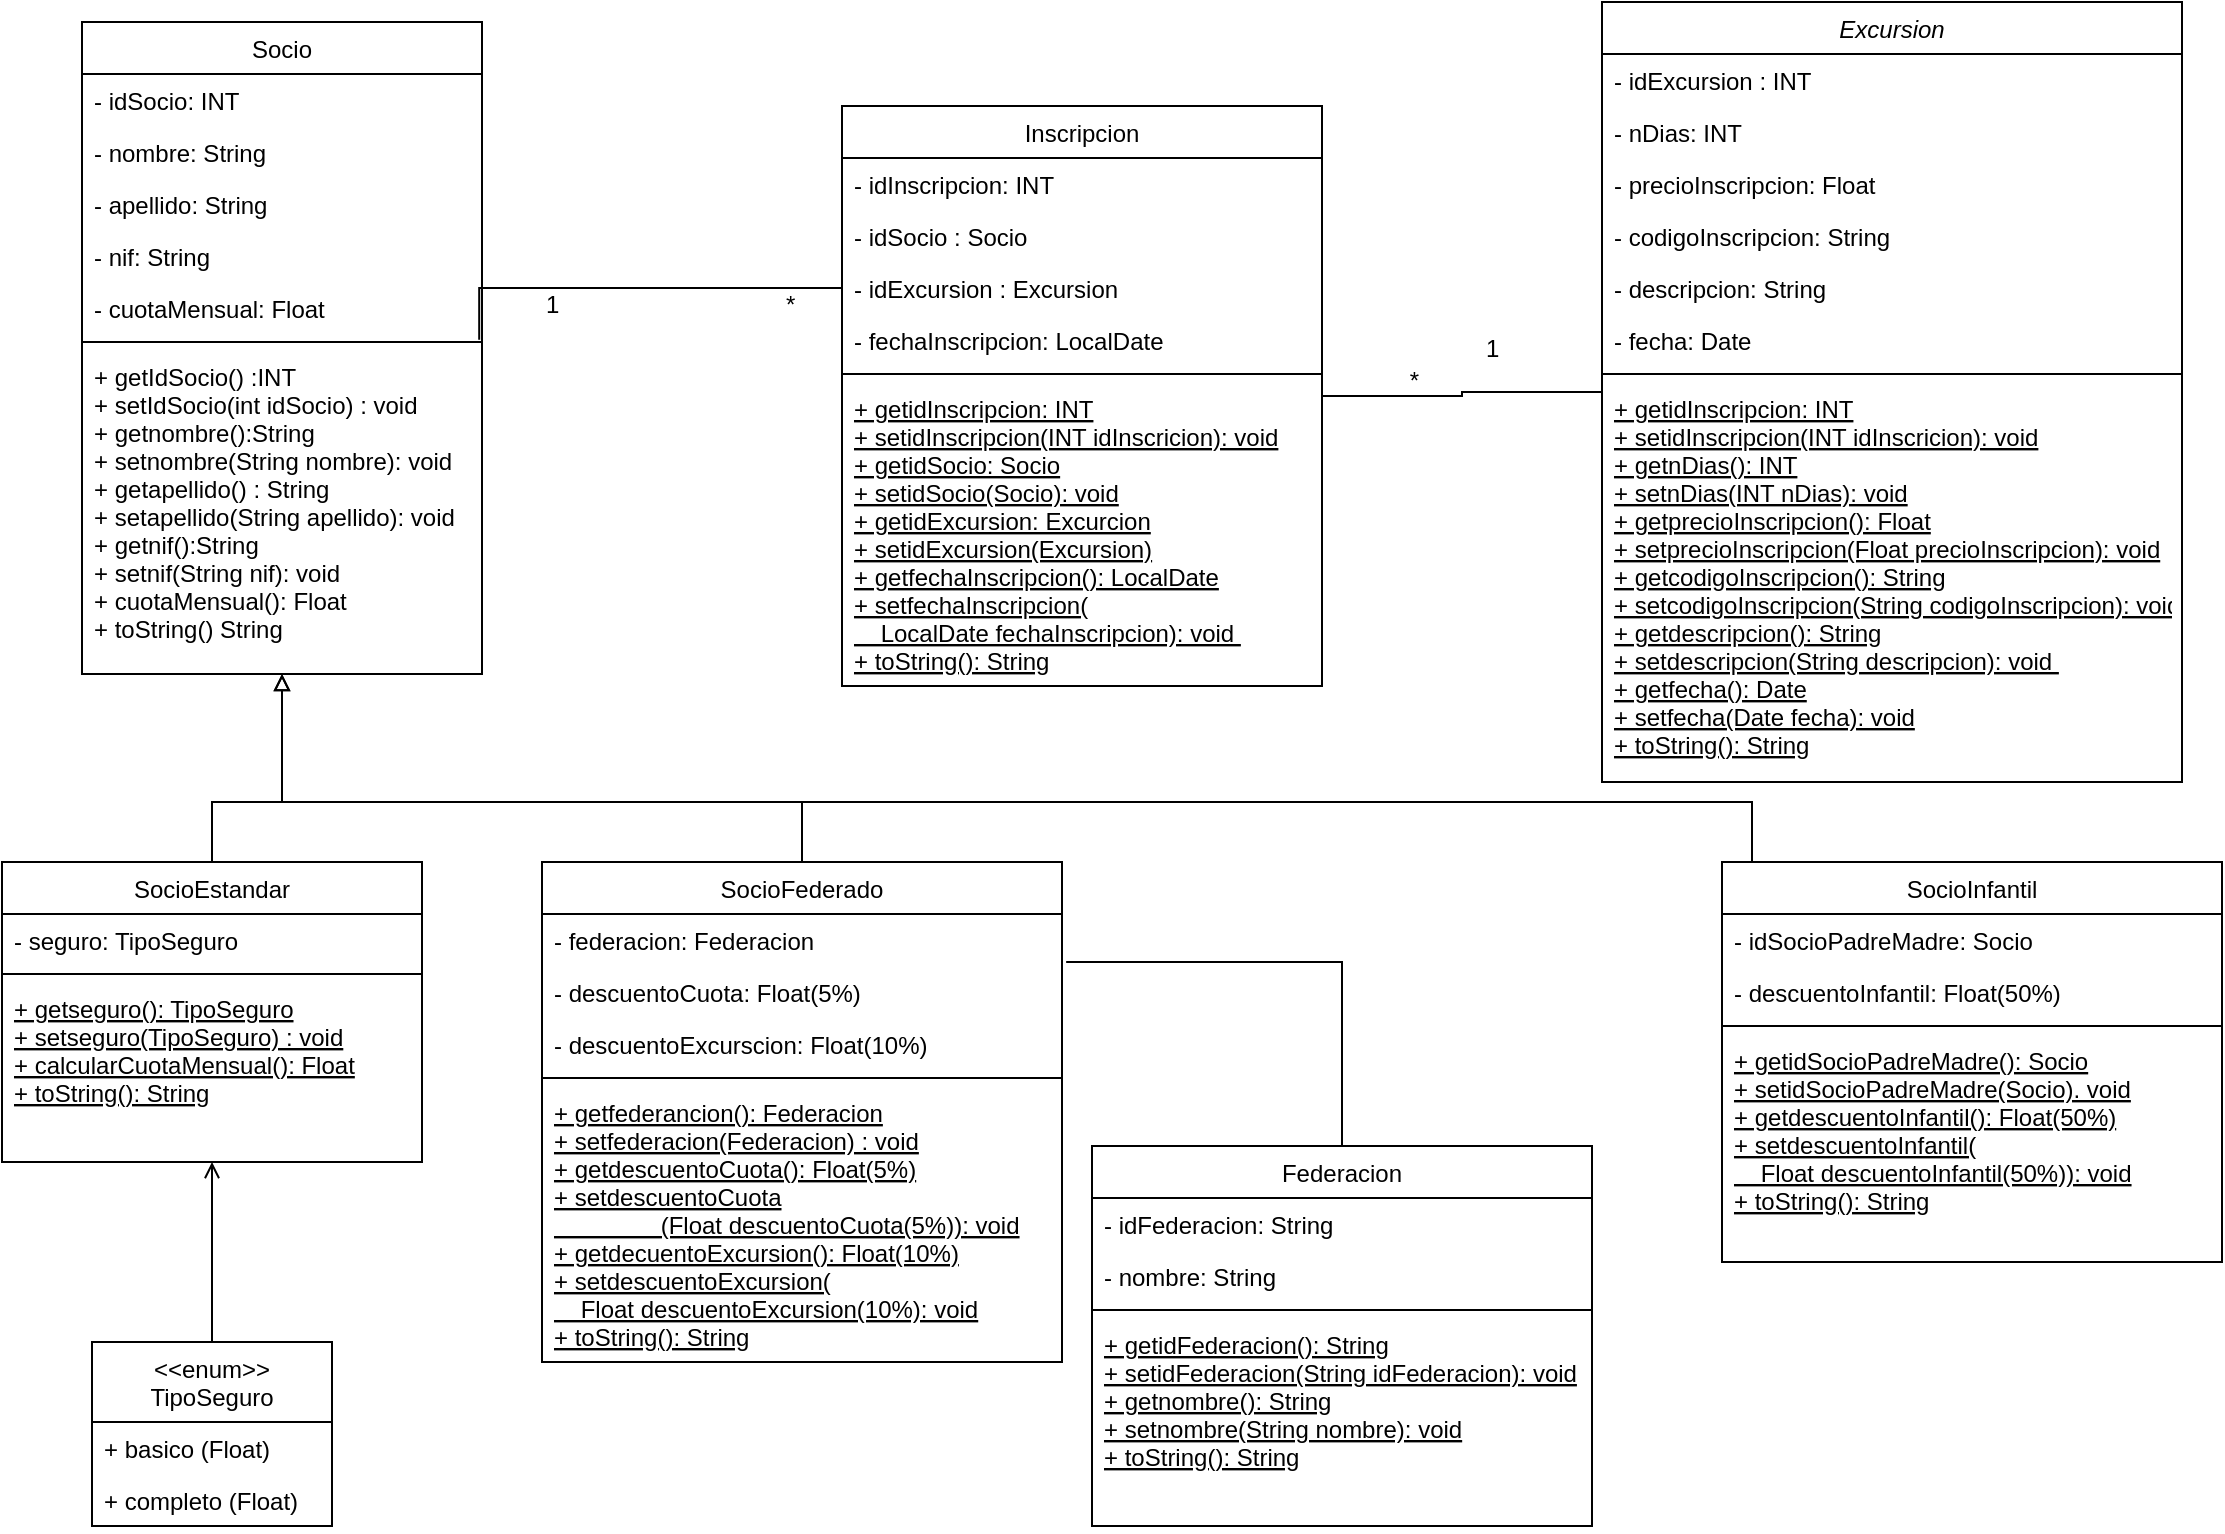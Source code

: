 <mxfile version="24.7.17">
  <diagram id="C5RBs43oDa-KdzZeNtuy" name="Page-1">
    <mxGraphModel dx="1224" dy="498" grid="1" gridSize="10" guides="1" tooltips="1" connect="1" arrows="1" fold="1" page="1" pageScale="1" pageWidth="1169" pageHeight="827" math="0" shadow="0">
      <root>
        <mxCell id="WIyWlLk6GJQsqaUBKTNV-0" />
        <mxCell id="WIyWlLk6GJQsqaUBKTNV-1" parent="WIyWlLk6GJQsqaUBKTNV-0" />
        <mxCell id="zkfFHV4jXpPFQw0GAbJ--0" value="Excursion&#xa;" style="swimlane;fontStyle=2;align=center;verticalAlign=top;childLayout=stackLayout;horizontal=1;startSize=26;horizontalStack=0;resizeParent=1;resizeLast=0;collapsible=1;marginBottom=0;rounded=0;shadow=0;strokeWidth=1;" parent="WIyWlLk6GJQsqaUBKTNV-1" vertex="1">
          <mxGeometry x="840" y="10" width="290" height="390" as="geometry">
            <mxRectangle x="230" y="140" width="160" height="26" as="alternateBounds" />
          </mxGeometry>
        </mxCell>
        <mxCell id="zkfFHV4jXpPFQw0GAbJ--1" value="- idExcursion : INT" style="text;align=left;verticalAlign=top;spacingLeft=4;spacingRight=4;overflow=hidden;rotatable=0;points=[[0,0.5],[1,0.5]];portConstraint=eastwest;" parent="zkfFHV4jXpPFQw0GAbJ--0" vertex="1">
          <mxGeometry y="26" width="290" height="26" as="geometry" />
        </mxCell>
        <mxCell id="zkfFHV4jXpPFQw0GAbJ--2" value="- nDias: INT" style="text;align=left;verticalAlign=top;spacingLeft=4;spacingRight=4;overflow=hidden;rotatable=0;points=[[0,0.5],[1,0.5]];portConstraint=eastwest;rounded=0;shadow=0;html=0;" parent="zkfFHV4jXpPFQw0GAbJ--0" vertex="1">
          <mxGeometry y="52" width="290" height="26" as="geometry" />
        </mxCell>
        <mxCell id="zkfFHV4jXpPFQw0GAbJ--3" value="- precioInscripcion: Float" style="text;align=left;verticalAlign=top;spacingLeft=4;spacingRight=4;overflow=hidden;rotatable=0;points=[[0,0.5],[1,0.5]];portConstraint=eastwest;rounded=0;shadow=0;html=0;" parent="zkfFHV4jXpPFQw0GAbJ--0" vertex="1">
          <mxGeometry y="78" width="290" height="26" as="geometry" />
        </mxCell>
        <mxCell id="a6Puq6xfAJlANv2WVCX3-5" value="- codigoInscripcion: String" style="text;align=left;verticalAlign=top;spacingLeft=4;spacingRight=4;overflow=hidden;rotatable=0;points=[[0,0.5],[1,0.5]];portConstraint=eastwest;rounded=0;shadow=0;html=0;" parent="zkfFHV4jXpPFQw0GAbJ--0" vertex="1">
          <mxGeometry y="104" width="290" height="26" as="geometry" />
        </mxCell>
        <mxCell id="5F6NCUZj9R-Gj69XtFrc-3" value="- descripcion: String" style="text;align=left;verticalAlign=top;spacingLeft=4;spacingRight=4;overflow=hidden;rotatable=0;points=[[0,0.5],[1,0.5]];portConstraint=eastwest;" vertex="1" parent="zkfFHV4jXpPFQw0GAbJ--0">
          <mxGeometry y="130" width="290" height="26" as="geometry" />
        </mxCell>
        <mxCell id="a6Puq6xfAJlANv2WVCX3-2" value="- fecha: Date" style="text;align=left;verticalAlign=top;spacingLeft=4;spacingRight=4;overflow=hidden;rotatable=0;points=[[0,0.5],[1,0.5]];portConstraint=eastwest;rounded=0;shadow=0;html=0;" parent="zkfFHV4jXpPFQw0GAbJ--0" vertex="1">
          <mxGeometry y="156" width="290" height="26" as="geometry" />
        </mxCell>
        <mxCell id="zkfFHV4jXpPFQw0GAbJ--4" value="" style="line;html=1;strokeWidth=1;align=left;verticalAlign=middle;spacingTop=-1;spacingLeft=3;spacingRight=3;rotatable=0;labelPosition=right;points=[];portConstraint=eastwest;" parent="zkfFHV4jXpPFQw0GAbJ--0" vertex="1">
          <mxGeometry y="182" width="290" height="8" as="geometry" />
        </mxCell>
        <mxCell id="5F6NCUZj9R-Gj69XtFrc-2" value="+ getidInscripcion: INT&#xa;+ setidInscripcion(INT idInscricion): void&#xa;+ getnDias(): INT&#xa;+ setnDias(INT nDias): void&#xa;+ getprecioInscripcion(): Float&#xa;+ setprecioInscripcion(Float precioInscripcion): void&#xa;+ getcodigoInscripcion(): String&#xa;+ setcodigoInscripcion(String codigoInscripcion): void&#xa;+ getdescripcion(): String&#xa;+ setdescripcion(String descripcion): void &#xa;+ getfecha(): Date&#xa;+ setfecha(Date fecha): void&#xa;+ toString(): String&#xa;" style="text;align=left;verticalAlign=top;spacingLeft=4;spacingRight=4;overflow=hidden;rotatable=0;points=[[0,0.5],[1,0.5]];portConstraint=eastwest;fontStyle=4" vertex="1" parent="zkfFHV4jXpPFQw0GAbJ--0">
          <mxGeometry y="190" width="290" height="190" as="geometry" />
        </mxCell>
        <mxCell id="a6Puq6xfAJlANv2WVCX3-32" style="edgeStyle=orthogonalEdgeStyle;rounded=0;orthogonalLoop=1;jettySize=auto;html=1;entryX=0.5;entryY=1;entryDx=0;entryDy=0;endArrow=open;endFill=0;" parent="WIyWlLk6GJQsqaUBKTNV-1" source="zkfFHV4jXpPFQw0GAbJ--6" target="a6Puq6xfAJlANv2WVCX3-37" edge="1">
          <mxGeometry relative="1" as="geometry">
            <Array as="points">
              <mxPoint x="145" y="650" />
              <mxPoint x="145" y="650" />
            </Array>
          </mxGeometry>
        </mxCell>
        <mxCell id="zkfFHV4jXpPFQw0GAbJ--6" value="&lt;&lt;enum&gt;&gt;&#xa;TipoSeguro" style="swimlane;fontStyle=0;align=center;verticalAlign=top;childLayout=stackLayout;horizontal=1;startSize=40;horizontalStack=0;resizeParent=1;resizeLast=0;collapsible=1;marginBottom=0;rounded=0;shadow=0;strokeWidth=1;" parent="WIyWlLk6GJQsqaUBKTNV-1" vertex="1">
          <mxGeometry x="85" y="680" width="120" height="92" as="geometry">
            <mxRectangle x="130" y="380" width="160" height="26" as="alternateBounds" />
          </mxGeometry>
        </mxCell>
        <mxCell id="zkfFHV4jXpPFQw0GAbJ--8" value="+ basico (Float)" style="text;align=left;verticalAlign=top;spacingLeft=4;spacingRight=4;overflow=hidden;rotatable=0;points=[[0,0.5],[1,0.5]];portConstraint=eastwest;rounded=0;shadow=0;html=0;" parent="zkfFHV4jXpPFQw0GAbJ--6" vertex="1">
          <mxGeometry y="40" width="120" height="26" as="geometry" />
        </mxCell>
        <mxCell id="a6Puq6xfAJlANv2WVCX3-43" value="+ completo (Float)" style="text;align=left;verticalAlign=top;spacingLeft=4;spacingRight=4;overflow=hidden;rotatable=0;points=[[0,0.5],[1,0.5]];portConstraint=eastwest;rounded=0;shadow=0;html=0;" parent="zkfFHV4jXpPFQw0GAbJ--6" vertex="1">
          <mxGeometry y="66" width="120" height="26" as="geometry" />
        </mxCell>
        <mxCell id="a6Puq6xfAJlANv2WVCX3-35" style="edgeStyle=orthogonalEdgeStyle;rounded=0;orthogonalLoop=1;jettySize=auto;html=1;exitX=0.5;exitY=0;exitDx=0;exitDy=0;endArrow=none;endFill=0;" parent="WIyWlLk6GJQsqaUBKTNV-1" source="zkfFHV4jXpPFQw0GAbJ--13" edge="1">
          <mxGeometry relative="1" as="geometry">
            <mxPoint x="565" y="410" as="targetPoint" />
            <Array as="points">
              <mxPoint x="565" y="410" />
            </Array>
          </mxGeometry>
        </mxCell>
        <mxCell id="zkfFHV4jXpPFQw0GAbJ--13" value="SocioFederado" style="swimlane;fontStyle=0;align=center;verticalAlign=top;childLayout=stackLayout;horizontal=1;startSize=26;horizontalStack=0;resizeParent=1;resizeLast=0;collapsible=1;marginBottom=0;rounded=0;shadow=0;strokeWidth=1;" parent="WIyWlLk6GJQsqaUBKTNV-1" vertex="1">
          <mxGeometry x="310" y="440" width="260" height="250" as="geometry">
            <mxRectangle x="340" y="380" width="170" height="26" as="alternateBounds" />
          </mxGeometry>
        </mxCell>
        <mxCell id="a6Puq6xfAJlANv2WVCX3-21" value="- federacion: Federacion" style="text;align=left;verticalAlign=top;spacingLeft=4;spacingRight=4;overflow=hidden;rotatable=0;points=[[0,0.5],[1,0.5]];portConstraint=eastwest;" parent="zkfFHV4jXpPFQw0GAbJ--13" vertex="1">
          <mxGeometry y="26" width="260" height="26" as="geometry" />
        </mxCell>
        <mxCell id="a6Puq6xfAJlANv2WVCX3-22" value="- descuentoCuota: Float(5%)" style="text;align=left;verticalAlign=top;spacingLeft=4;spacingRight=4;overflow=hidden;rotatable=0;points=[[0,0.5],[1,0.5]];portConstraint=eastwest;" parent="zkfFHV4jXpPFQw0GAbJ--13" vertex="1">
          <mxGeometry y="52" width="260" height="26" as="geometry" />
        </mxCell>
        <mxCell id="a6Puq6xfAJlANv2WVCX3-20" value="- descuentoExcurscion: Float(10%)" style="text;align=left;verticalAlign=top;spacingLeft=4;spacingRight=4;overflow=hidden;rotatable=0;points=[[0,0.5],[1,0.5]];portConstraint=eastwest;" parent="zkfFHV4jXpPFQw0GAbJ--13" vertex="1">
          <mxGeometry y="78" width="260" height="26" as="geometry" />
        </mxCell>
        <mxCell id="zkfFHV4jXpPFQw0GAbJ--15" value="" style="line;html=1;strokeWidth=1;align=left;verticalAlign=middle;spacingTop=-1;spacingLeft=3;spacingRight=3;rotatable=0;labelPosition=right;points=[];portConstraint=eastwest;" parent="zkfFHV4jXpPFQw0GAbJ--13" vertex="1">
          <mxGeometry y="104" width="260" height="8" as="geometry" />
        </mxCell>
        <mxCell id="a6Puq6xfAJlANv2WVCX3-47" value="+ getfederancion(): Federacion&#xa;+ setfederacion(Federacion) : void&#xa;+ getdescuentoCuota(): Float(5%)&#xa;+ setdescuentoCuota&#xa;                (Float descuentoCuota(5%)): void&#xa;+ getdecuentoExcursion(): Float(10%)&#xa;+ setdescuentoExcursion(&#xa;    Float descuentoExcursion(10%): void&#xa;+ toString(): String&#xa;" style="text;align=left;verticalAlign=top;spacingLeft=4;spacingRight=4;overflow=hidden;rotatable=0;points=[[0,0.5],[1,0.5]];portConstraint=eastwest;fontStyle=4" parent="zkfFHV4jXpPFQw0GAbJ--13" vertex="1">
          <mxGeometry y="112" width="260" height="138" as="geometry" />
        </mxCell>
        <mxCell id="a6Puq6xfAJlANv2WVCX3-14" value="" style="edgeStyle=elbowEdgeStyle;rounded=0;orthogonalLoop=1;jettySize=auto;html=1;entryX=0.993;entryY=0.357;entryDx=0;entryDy=0;entryPerimeter=0;endArrow=none;endFill=0;elbow=vertical;exitX=0;exitY=0.5;exitDx=0;exitDy=0;" parent="WIyWlLk6GJQsqaUBKTNV-1" source="zkfFHV4jXpPFQw0GAbJ--21" target="a6Puq6xfAJlANv2WVCX3-10" edge="1">
          <mxGeometry relative="1" as="geometry">
            <Array as="points">
              <mxPoint x="400" y="153" />
            </Array>
          </mxGeometry>
        </mxCell>
        <mxCell id="zkfFHV4jXpPFQw0GAbJ--17" value="Inscripcion" style="swimlane;fontStyle=0;align=center;verticalAlign=top;childLayout=stackLayout;horizontal=1;startSize=26;horizontalStack=0;resizeParent=1;resizeLast=0;collapsible=1;marginBottom=0;rounded=0;shadow=0;strokeWidth=1;" parent="WIyWlLk6GJQsqaUBKTNV-1" vertex="1">
          <mxGeometry x="460" y="62" width="240" height="290" as="geometry">
            <mxRectangle x="550" y="140" width="160" height="26" as="alternateBounds" />
          </mxGeometry>
        </mxCell>
        <mxCell id="zkfFHV4jXpPFQw0GAbJ--18" value="- idInscripcion: INT" style="text;align=left;verticalAlign=top;spacingLeft=4;spacingRight=4;overflow=hidden;rotatable=0;points=[[0,0.5],[1,0.5]];portConstraint=eastwest;" parent="zkfFHV4jXpPFQw0GAbJ--17" vertex="1">
          <mxGeometry y="26" width="240" height="26" as="geometry" />
        </mxCell>
        <mxCell id="zkfFHV4jXpPFQw0GAbJ--19" value="- idSocio : Socio" style="text;align=left;verticalAlign=top;spacingLeft=4;spacingRight=4;overflow=hidden;rotatable=0;points=[[0,0.5],[1,0.5]];portConstraint=eastwest;rounded=0;shadow=0;html=0;" parent="zkfFHV4jXpPFQw0GAbJ--17" vertex="1">
          <mxGeometry y="52" width="240" height="26" as="geometry" />
        </mxCell>
        <mxCell id="zkfFHV4jXpPFQw0GAbJ--21" value="- idExcursion : Excursion" style="text;align=left;verticalAlign=top;spacingLeft=4;spacingRight=4;overflow=hidden;rotatable=0;points=[[0,0.5],[1,0.5]];portConstraint=eastwest;rounded=0;shadow=0;html=0;" parent="zkfFHV4jXpPFQw0GAbJ--17" vertex="1">
          <mxGeometry y="78" width="240" height="26" as="geometry" />
        </mxCell>
        <mxCell id="5F6NCUZj9R-Gj69XtFrc-4" value="- fechaInscripcion: LocalDate" style="text;align=left;verticalAlign=top;spacingLeft=4;spacingRight=4;overflow=hidden;rotatable=0;points=[[0,0.5],[1,0.5]];portConstraint=eastwest;rounded=0;shadow=0;html=0;" vertex="1" parent="zkfFHV4jXpPFQw0GAbJ--17">
          <mxGeometry y="104" width="240" height="26" as="geometry" />
        </mxCell>
        <mxCell id="zkfFHV4jXpPFQw0GAbJ--23" value="" style="line;html=1;strokeWidth=1;align=left;verticalAlign=middle;spacingTop=-1;spacingLeft=3;spacingRight=3;rotatable=0;labelPosition=right;points=[];portConstraint=eastwest;" parent="zkfFHV4jXpPFQw0GAbJ--17" vertex="1">
          <mxGeometry y="130" width="240" height="8" as="geometry" />
        </mxCell>
        <mxCell id="5F6NCUZj9R-Gj69XtFrc-1" value="+ getidInscripcion: INT&#xa;+ setidInscripcion(INT idInscricion): void&#xa;+ getidSocio: Socio&#xa;+ setidSocio(Socio): void&#xa;+ getidExcursion: Excurcion&#xa;+ setidExcursion(Excursion)&#xa;+ getfechaInscripcion(): LocalDate&#xa;+ setfechaInscripcion(&#xa;    LocalDate fechaInscripcion): void &#xa;+ toString(): String&#xa;" style="text;align=left;verticalAlign=top;spacingLeft=4;spacingRight=4;overflow=hidden;rotatable=0;points=[[0,0.5],[1,0.5]];portConstraint=eastwest;fontStyle=4" vertex="1" parent="zkfFHV4jXpPFQw0GAbJ--17">
          <mxGeometry y="138" width="240" height="152" as="geometry" />
        </mxCell>
        <mxCell id="zkfFHV4jXpPFQw0GAbJ--26" value="" style="endArrow=none;shadow=0;strokeWidth=1;rounded=0;endFill=0;edgeStyle=elbowEdgeStyle;" parent="WIyWlLk6GJQsqaUBKTNV-1" source="zkfFHV4jXpPFQw0GAbJ--0" target="zkfFHV4jXpPFQw0GAbJ--17" edge="1">
          <mxGeometry x="0.5" y="41" relative="1" as="geometry">
            <mxPoint x="380" y="192" as="sourcePoint" />
            <mxPoint x="540" y="192" as="targetPoint" />
            <mxPoint x="-40" y="32" as="offset" />
          </mxGeometry>
        </mxCell>
        <mxCell id="zkfFHV4jXpPFQw0GAbJ--27" value="1" style="resizable=0;align=left;verticalAlign=bottom;labelBackgroundColor=none;fontSize=12;" parent="zkfFHV4jXpPFQw0GAbJ--26" connectable="0" vertex="1">
          <mxGeometry x="-1" relative="1" as="geometry">
            <mxPoint x="-60" y="-13" as="offset" />
          </mxGeometry>
        </mxCell>
        <mxCell id="zkfFHV4jXpPFQw0GAbJ--28" value="*" style="resizable=0;align=right;verticalAlign=bottom;labelBackgroundColor=none;fontSize=12;" parent="zkfFHV4jXpPFQw0GAbJ--26" connectable="0" vertex="1">
          <mxGeometry x="1" relative="1" as="geometry">
            <mxPoint x="50" y="1" as="offset" />
          </mxGeometry>
        </mxCell>
        <mxCell id="a6Puq6xfAJlANv2WVCX3-6" value="Socio" style="swimlane;fontStyle=0;align=center;verticalAlign=top;childLayout=stackLayout;horizontal=1;startSize=26;horizontalStack=0;resizeParent=1;resizeLast=0;collapsible=1;marginBottom=0;rounded=0;shadow=0;strokeWidth=1;" parent="WIyWlLk6GJQsqaUBKTNV-1" vertex="1">
          <mxGeometry x="80" y="20" width="200" height="326" as="geometry">
            <mxRectangle x="550" y="140" width="160" height="26" as="alternateBounds" />
          </mxGeometry>
        </mxCell>
        <mxCell id="a6Puq6xfAJlANv2WVCX3-7" value="- idSocio: INT" style="text;align=left;verticalAlign=top;spacingLeft=4;spacingRight=4;overflow=hidden;rotatable=0;points=[[0,0.5],[1,0.5]];portConstraint=eastwest;" parent="a6Puq6xfAJlANv2WVCX3-6" vertex="1">
          <mxGeometry y="26" width="200" height="26" as="geometry" />
        </mxCell>
        <mxCell id="a6Puq6xfAJlANv2WVCX3-8" value="- nombre: String" style="text;align=left;verticalAlign=top;spacingLeft=4;spacingRight=4;overflow=hidden;rotatable=0;points=[[0,0.5],[1,0.5]];portConstraint=eastwest;rounded=0;shadow=0;html=0;" parent="a6Puq6xfAJlANv2WVCX3-6" vertex="1">
          <mxGeometry y="52" width="200" height="26" as="geometry" />
        </mxCell>
        <mxCell id="a6Puq6xfAJlANv2WVCX3-9" value="- apellido: String" style="text;align=left;verticalAlign=top;spacingLeft=4;spacingRight=4;overflow=hidden;rotatable=0;points=[[0,0.5],[1,0.5]];portConstraint=eastwest;rounded=0;shadow=0;html=0;" parent="a6Puq6xfAJlANv2WVCX3-6" vertex="1">
          <mxGeometry y="78" width="200" height="26" as="geometry" />
        </mxCell>
        <mxCell id="a6Puq6xfAJlANv2WVCX3-30" value="- nif: String" style="text;align=left;verticalAlign=top;spacingLeft=4;spacingRight=4;overflow=hidden;rotatable=0;points=[[0,0.5],[1,0.5]];portConstraint=eastwest;" parent="a6Puq6xfAJlANv2WVCX3-6" vertex="1">
          <mxGeometry y="104" width="200" height="26" as="geometry" />
        </mxCell>
        <mxCell id="a6Puq6xfAJlANv2WVCX3-46" value="- cuotaMensual: Float" style="text;align=left;verticalAlign=top;spacingLeft=4;spacingRight=4;overflow=hidden;rotatable=0;points=[[0,0.5],[1,0.5]];portConstraint=eastwest;" parent="a6Puq6xfAJlANv2WVCX3-6" vertex="1">
          <mxGeometry y="130" width="200" height="26" as="geometry" />
        </mxCell>
        <mxCell id="a6Puq6xfAJlANv2WVCX3-10" value="" style="line;html=1;strokeWidth=1;align=left;verticalAlign=middle;spacingTop=-1;spacingLeft=3;spacingRight=3;rotatable=0;labelPosition=right;points=[];portConstraint=eastwest;" parent="a6Puq6xfAJlANv2WVCX3-6" vertex="1">
          <mxGeometry y="156" width="200" height="8" as="geometry" />
        </mxCell>
        <mxCell id="a6Puq6xfAJlANv2WVCX3-11" value="+ getIdSocio() :INT&#xa;+ setIdSocio(int idSocio) : void&#xa;+ getnombre():String&#xa;+ setnombre(String nombre): void&#xa;+ getapellido() : String&#xa;+ setapellido(String apellido): void&#xa;+ getnif():String&#xa;+ setnif(String nif): void&#xa;+ cuotaMensual(): Float&#xa;+ toString() String" style="text;align=left;verticalAlign=top;spacingLeft=4;spacingRight=4;overflow=hidden;rotatable=0;points=[[0,0.5],[1,0.5]];portConstraint=eastwest;" parent="a6Puq6xfAJlANv2WVCX3-6" vertex="1">
          <mxGeometry y="164" width="200" height="162" as="geometry" />
        </mxCell>
        <mxCell id="a6Puq6xfAJlANv2WVCX3-15" value="*" style="resizable=0;align=left;verticalAlign=bottom;labelBackgroundColor=none;fontSize=12;" parent="WIyWlLk6GJQsqaUBKTNV-1" connectable="0" vertex="1">
          <mxGeometry x="430" y="170" as="geometry" />
        </mxCell>
        <mxCell id="a6Puq6xfAJlANv2WVCX3-16" value="1" style="resizable=0;align=left;verticalAlign=bottom;labelBackgroundColor=none;fontSize=12;" parent="WIyWlLk6GJQsqaUBKTNV-1" connectable="0" vertex="1">
          <mxGeometry x="310" y="170" as="geometry" />
        </mxCell>
        <mxCell id="a6Puq6xfAJlANv2WVCX3-36" style="edgeStyle=orthogonalEdgeStyle;rounded=0;orthogonalLoop=1;jettySize=auto;html=1;entryX=0.5;entryY=1;entryDx=0;entryDy=0;endArrow=block;endFill=0;exitX=0.5;exitY=0;exitDx=0;exitDy=0;" parent="WIyWlLk6GJQsqaUBKTNV-1" source="a6Puq6xfAJlANv2WVCX3-24" target="a6Puq6xfAJlANv2WVCX3-6" edge="1">
          <mxGeometry relative="1" as="geometry">
            <Array as="points">
              <mxPoint x="915" y="410" />
              <mxPoint x="180" y="410" />
            </Array>
          </mxGeometry>
        </mxCell>
        <mxCell id="a6Puq6xfAJlANv2WVCX3-24" value="SocioInfantil" style="swimlane;fontStyle=0;align=center;verticalAlign=top;childLayout=stackLayout;horizontal=1;startSize=26;horizontalStack=0;resizeParent=1;resizeLast=0;collapsible=1;marginBottom=0;rounded=0;shadow=0;strokeWidth=1;" parent="WIyWlLk6GJQsqaUBKTNV-1" vertex="1">
          <mxGeometry x="900" y="440" width="250" height="200" as="geometry">
            <mxRectangle x="130" y="380" width="160" height="26" as="alternateBounds" />
          </mxGeometry>
        </mxCell>
        <mxCell id="a6Puq6xfAJlANv2WVCX3-26" value="- idSocioPadreMadre: Socio" style="text;align=left;verticalAlign=top;spacingLeft=4;spacingRight=4;overflow=hidden;rotatable=0;points=[[0,0.5],[1,0.5]];portConstraint=eastwest;rounded=0;shadow=0;html=0;" parent="a6Puq6xfAJlANv2WVCX3-24" vertex="1">
          <mxGeometry y="26" width="250" height="26" as="geometry" />
        </mxCell>
        <mxCell id="a6Puq6xfAJlANv2WVCX3-31" value="- descuentoInfantil: Float(50%)" style="text;align=left;verticalAlign=top;spacingLeft=4;spacingRight=4;overflow=hidden;rotatable=0;points=[[0,0.5],[1,0.5]];portConstraint=eastwest;rounded=0;shadow=0;html=0;" parent="a6Puq6xfAJlANv2WVCX3-24" vertex="1">
          <mxGeometry y="52" width="250" height="26" as="geometry" />
        </mxCell>
        <mxCell id="a6Puq6xfAJlANv2WVCX3-27" value="" style="line;html=1;strokeWidth=1;align=left;verticalAlign=middle;spacingTop=-1;spacingLeft=3;spacingRight=3;rotatable=0;labelPosition=right;points=[];portConstraint=eastwest;" parent="a6Puq6xfAJlANv2WVCX3-24" vertex="1">
          <mxGeometry y="78" width="250" height="8" as="geometry" />
        </mxCell>
        <mxCell id="5F6NCUZj9R-Gj69XtFrc-0" value="+ getidSocioPadreMadre(): Socio&#xa;+ setidSocioPadreMadre(Socio). void&#xa;+ getdescuentoInfantil(): Float(50%)&#xa;+ setdescuentoInfantil(&#xa;    Float descuentoInfantil(50%)): void&#xa;+ toString(): String" style="text;align=left;verticalAlign=top;spacingLeft=4;spacingRight=4;overflow=hidden;rotatable=0;points=[[0,0.5],[1,0.5]];portConstraint=eastwest;fontStyle=4" vertex="1" parent="a6Puq6xfAJlANv2WVCX3-24">
          <mxGeometry y="86" width="250" height="104" as="geometry" />
        </mxCell>
        <mxCell id="a6Puq6xfAJlANv2WVCX3-42" style="edgeStyle=orthogonalEdgeStyle;rounded=0;orthogonalLoop=1;jettySize=auto;html=1;exitX=0.5;exitY=0;exitDx=0;exitDy=0;entryX=0.5;entryY=1;entryDx=0;entryDy=0;endArrow=block;endFill=0;" parent="WIyWlLk6GJQsqaUBKTNV-1" source="a6Puq6xfAJlANv2WVCX3-37" target="a6Puq6xfAJlANv2WVCX3-6" edge="1">
          <mxGeometry relative="1" as="geometry">
            <mxPoint x="190" y="410" as="targetPoint" />
            <Array as="points">
              <mxPoint x="160" y="410" />
              <mxPoint x="210" y="410" />
            </Array>
          </mxGeometry>
        </mxCell>
        <mxCell id="a6Puq6xfAJlANv2WVCX3-37" value="SocioEstandar" style="swimlane;fontStyle=0;align=center;verticalAlign=top;childLayout=stackLayout;horizontal=1;startSize=26;horizontalStack=0;resizeParent=1;resizeLast=0;collapsible=1;marginBottom=0;rounded=0;shadow=0;strokeWidth=1;" parent="WIyWlLk6GJQsqaUBKTNV-1" vertex="1">
          <mxGeometry x="40" y="440" width="210" height="150" as="geometry">
            <mxRectangle x="130" y="380" width="160" height="26" as="alternateBounds" />
          </mxGeometry>
        </mxCell>
        <mxCell id="a6Puq6xfAJlANv2WVCX3-38" value="- seguro: TipoSeguro" style="text;align=left;verticalAlign=top;spacingLeft=4;spacingRight=4;overflow=hidden;rotatable=0;points=[[0,0.5],[1,0.5]];portConstraint=eastwest;rounded=0;shadow=0;html=0;" parent="a6Puq6xfAJlANv2WVCX3-37" vertex="1">
          <mxGeometry y="26" width="210" height="26" as="geometry" />
        </mxCell>
        <mxCell id="a6Puq6xfAJlANv2WVCX3-39" value="" style="line;html=1;strokeWidth=1;align=left;verticalAlign=middle;spacingTop=-1;spacingLeft=3;spacingRight=3;rotatable=0;labelPosition=right;points=[];portConstraint=eastwest;" parent="a6Puq6xfAJlANv2WVCX3-37" vertex="1">
          <mxGeometry y="52" width="210" height="8" as="geometry" />
        </mxCell>
        <mxCell id="a6Puq6xfAJlANv2WVCX3-40" value="+ getseguro(): TipoSeguro&#xa;+ setseguro(TipoSeguro) : void&#xa;+ calcularCuotaMensual(): Float&#xa;+ toString(): String" style="text;align=left;verticalAlign=top;spacingLeft=4;spacingRight=4;overflow=hidden;rotatable=0;points=[[0,0.5],[1,0.5]];portConstraint=eastwest;fontStyle=4" parent="a6Puq6xfAJlANv2WVCX3-37" vertex="1">
          <mxGeometry y="60" width="210" height="90" as="geometry" />
        </mxCell>
        <mxCell id="5F6NCUZj9R-Gj69XtFrc-5" value="Federacion" style="swimlane;fontStyle=0;align=center;verticalAlign=top;childLayout=stackLayout;horizontal=1;startSize=26;horizontalStack=0;resizeParent=1;resizeLast=0;collapsible=1;marginBottom=0;rounded=0;shadow=0;strokeWidth=1;" vertex="1" parent="WIyWlLk6GJQsqaUBKTNV-1">
          <mxGeometry x="585" y="582" width="250" height="190" as="geometry">
            <mxRectangle x="130" y="380" width="160" height="26" as="alternateBounds" />
          </mxGeometry>
        </mxCell>
        <mxCell id="5F6NCUZj9R-Gj69XtFrc-6" value="- idFederacion: String" style="text;align=left;verticalAlign=top;spacingLeft=4;spacingRight=4;overflow=hidden;rotatable=0;points=[[0,0.5],[1,0.5]];portConstraint=eastwest;rounded=0;shadow=0;html=0;" vertex="1" parent="5F6NCUZj9R-Gj69XtFrc-5">
          <mxGeometry y="26" width="250" height="26" as="geometry" />
        </mxCell>
        <mxCell id="5F6NCUZj9R-Gj69XtFrc-7" value="- nombre: String" style="text;align=left;verticalAlign=top;spacingLeft=4;spacingRight=4;overflow=hidden;rotatable=0;points=[[0,0.5],[1,0.5]];portConstraint=eastwest;rounded=0;shadow=0;html=0;" vertex="1" parent="5F6NCUZj9R-Gj69XtFrc-5">
          <mxGeometry y="52" width="250" height="26" as="geometry" />
        </mxCell>
        <mxCell id="5F6NCUZj9R-Gj69XtFrc-8" value="" style="line;html=1;strokeWidth=1;align=left;verticalAlign=middle;spacingTop=-1;spacingLeft=3;spacingRight=3;rotatable=0;labelPosition=right;points=[];portConstraint=eastwest;" vertex="1" parent="5F6NCUZj9R-Gj69XtFrc-5">
          <mxGeometry y="78" width="250" height="8" as="geometry" />
        </mxCell>
        <mxCell id="5F6NCUZj9R-Gj69XtFrc-9" value="+ getidFederacion(): String&#xa;+ setidFederacion(String idFederacion): void&#xa;+ getnombre(): String&#xa;+ setnombre(String nombre): void&#xa;+ toString(): String" style="text;align=left;verticalAlign=top;spacingLeft=4;spacingRight=4;overflow=hidden;rotatable=0;points=[[0,0.5],[1,0.5]];portConstraint=eastwest;fontStyle=4" vertex="1" parent="5F6NCUZj9R-Gj69XtFrc-5">
          <mxGeometry y="86" width="250" height="104" as="geometry" />
        </mxCell>
        <mxCell id="5F6NCUZj9R-Gj69XtFrc-10" style="edgeStyle=orthogonalEdgeStyle;rounded=0;orthogonalLoop=1;jettySize=auto;html=1;entryX=1.008;entryY=-0.077;entryDx=0;entryDy=0;entryPerimeter=0;endArrow=none;endFill=0;" edge="1" parent="WIyWlLk6GJQsqaUBKTNV-1" source="5F6NCUZj9R-Gj69XtFrc-5" target="a6Puq6xfAJlANv2WVCX3-22">
          <mxGeometry relative="1" as="geometry" />
        </mxCell>
      </root>
    </mxGraphModel>
  </diagram>
</mxfile>
